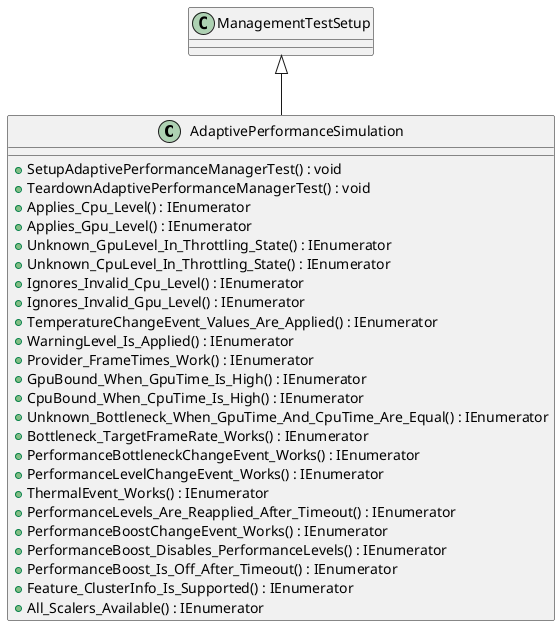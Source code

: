 @startuml
class AdaptivePerformanceSimulation {
    + SetupAdaptivePerformanceManagerTest() : void
    + TeardownAdaptivePerformanceManagerTest() : void
    + Applies_Cpu_Level() : IEnumerator
    + Applies_Gpu_Level() : IEnumerator
    + Unknown_GpuLevel_In_Throttling_State() : IEnumerator
    + Unknown_CpuLevel_In_Throttling_State() : IEnumerator
    + Ignores_Invalid_Cpu_Level() : IEnumerator
    + Ignores_Invalid_Gpu_Level() : IEnumerator
    + TemperatureChangeEvent_Values_Are_Applied() : IEnumerator
    + WarningLevel_Is_Applied() : IEnumerator
    + Provider_FrameTimes_Work() : IEnumerator
    + GpuBound_When_GpuTime_Is_High() : IEnumerator
    + CpuBound_When_CpuTime_Is_High() : IEnumerator
    + Unknown_Bottleneck_When_GpuTime_And_CpuTime_Are_Equal() : IEnumerator
    + Bottleneck_TargetFrameRate_Works() : IEnumerator
    + PerformanceBottleneckChangeEvent_Works() : IEnumerator
    + PerformanceLevelChangeEvent_Works() : IEnumerator
    + ThermalEvent_Works() : IEnumerator
    + PerformanceLevels_Are_Reapplied_After_Timeout() : IEnumerator
    + PerformanceBoostChangeEvent_Works() : IEnumerator
    + PerformanceBoost_Disables_PerformanceLevels() : IEnumerator
    + PerformanceBoost_Is_Off_After_Timeout() : IEnumerator
    + Feature_ClusterInfo_Is_Supported() : IEnumerator
    + All_Scalers_Available() : IEnumerator
}
ManagementTestSetup <|-- AdaptivePerformanceSimulation
@enduml
